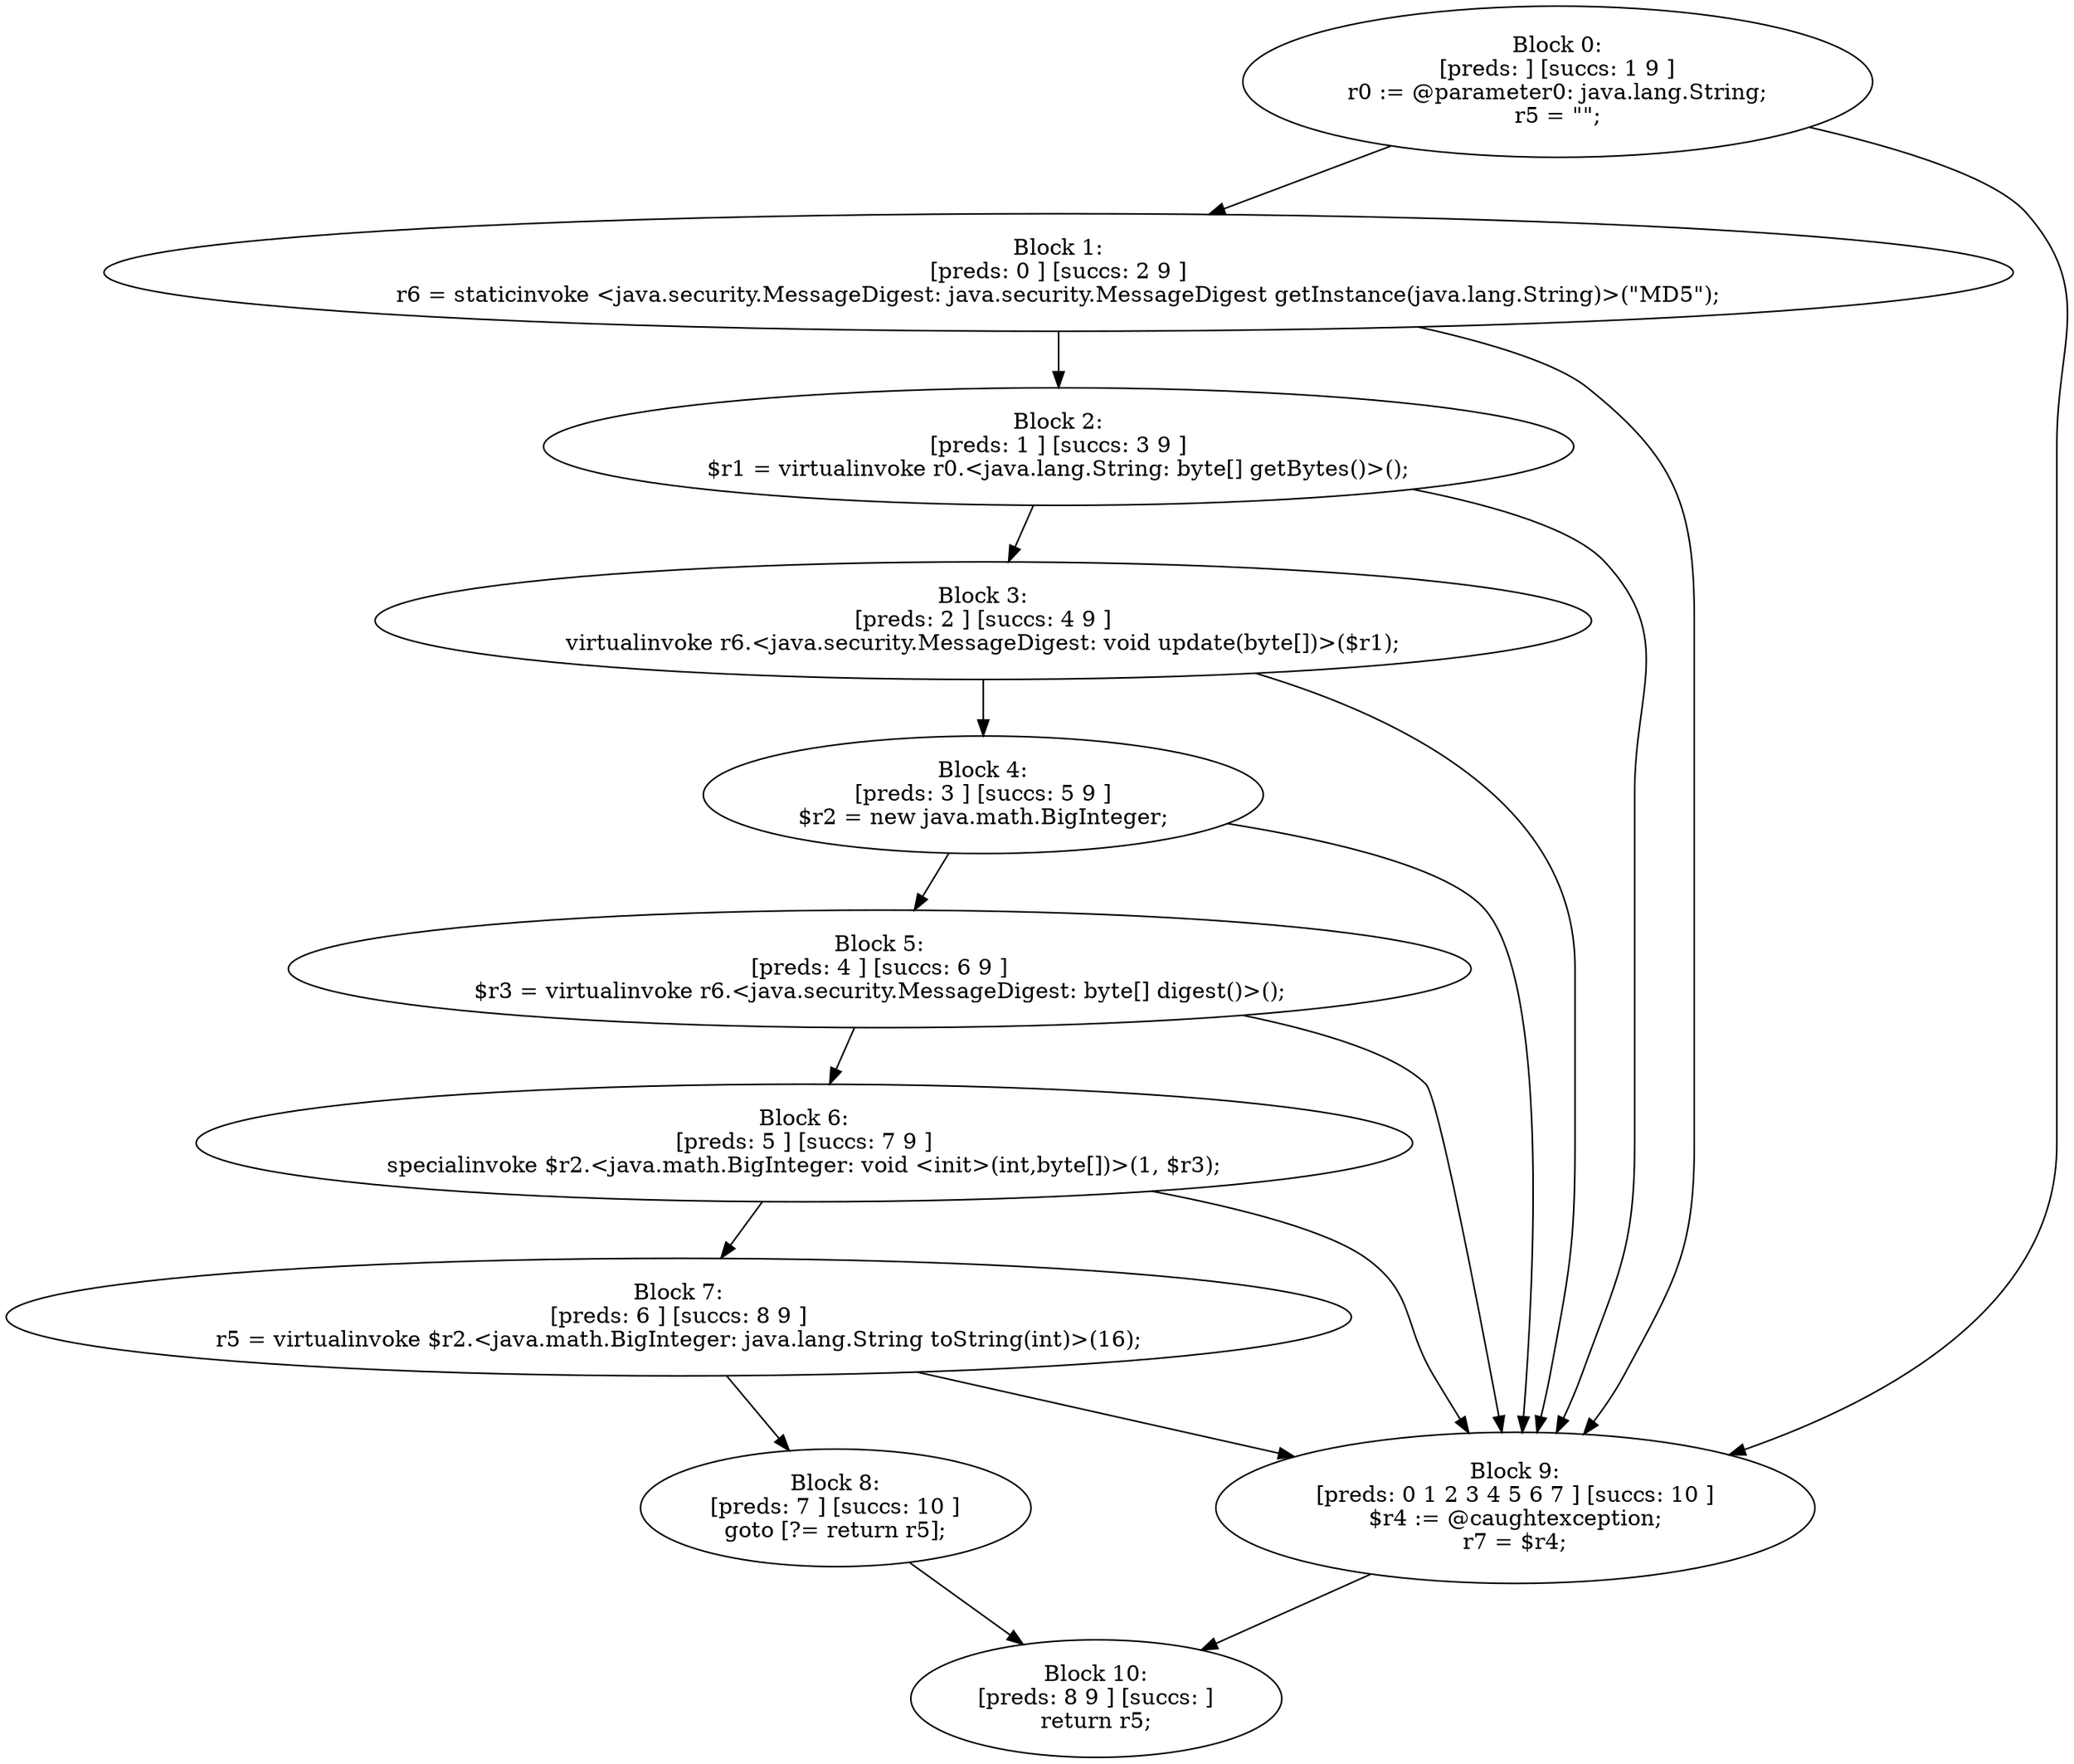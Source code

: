 digraph "unitGraph" {
    "Block 0:
[preds: ] [succs: 1 9 ]
r0 := @parameter0: java.lang.String;
r5 = \"\";
"
    "Block 1:
[preds: 0 ] [succs: 2 9 ]
r6 = staticinvoke <java.security.MessageDigest: java.security.MessageDigest getInstance(java.lang.String)>(\"MD5\");
"
    "Block 2:
[preds: 1 ] [succs: 3 9 ]
$r1 = virtualinvoke r0.<java.lang.String: byte[] getBytes()>();
"
    "Block 3:
[preds: 2 ] [succs: 4 9 ]
virtualinvoke r6.<java.security.MessageDigest: void update(byte[])>($r1);
"
    "Block 4:
[preds: 3 ] [succs: 5 9 ]
$r2 = new java.math.BigInteger;
"
    "Block 5:
[preds: 4 ] [succs: 6 9 ]
$r3 = virtualinvoke r6.<java.security.MessageDigest: byte[] digest()>();
"
    "Block 6:
[preds: 5 ] [succs: 7 9 ]
specialinvoke $r2.<java.math.BigInteger: void <init>(int,byte[])>(1, $r3);
"
    "Block 7:
[preds: 6 ] [succs: 8 9 ]
r5 = virtualinvoke $r2.<java.math.BigInteger: java.lang.String toString(int)>(16);
"
    "Block 8:
[preds: 7 ] [succs: 10 ]
goto [?= return r5];
"
    "Block 9:
[preds: 0 1 2 3 4 5 6 7 ] [succs: 10 ]
$r4 := @caughtexception;
r7 = $r4;
"
    "Block 10:
[preds: 8 9 ] [succs: ]
return r5;
"
    "Block 0:
[preds: ] [succs: 1 9 ]
r0 := @parameter0: java.lang.String;
r5 = \"\";
"->"Block 1:
[preds: 0 ] [succs: 2 9 ]
r6 = staticinvoke <java.security.MessageDigest: java.security.MessageDigest getInstance(java.lang.String)>(\"MD5\");
";
    "Block 0:
[preds: ] [succs: 1 9 ]
r0 := @parameter0: java.lang.String;
r5 = \"\";
"->"Block 9:
[preds: 0 1 2 3 4 5 6 7 ] [succs: 10 ]
$r4 := @caughtexception;
r7 = $r4;
";
    "Block 1:
[preds: 0 ] [succs: 2 9 ]
r6 = staticinvoke <java.security.MessageDigest: java.security.MessageDigest getInstance(java.lang.String)>(\"MD5\");
"->"Block 2:
[preds: 1 ] [succs: 3 9 ]
$r1 = virtualinvoke r0.<java.lang.String: byte[] getBytes()>();
";
    "Block 1:
[preds: 0 ] [succs: 2 9 ]
r6 = staticinvoke <java.security.MessageDigest: java.security.MessageDigest getInstance(java.lang.String)>(\"MD5\");
"->"Block 9:
[preds: 0 1 2 3 4 5 6 7 ] [succs: 10 ]
$r4 := @caughtexception;
r7 = $r4;
";
    "Block 2:
[preds: 1 ] [succs: 3 9 ]
$r1 = virtualinvoke r0.<java.lang.String: byte[] getBytes()>();
"->"Block 3:
[preds: 2 ] [succs: 4 9 ]
virtualinvoke r6.<java.security.MessageDigest: void update(byte[])>($r1);
";
    "Block 2:
[preds: 1 ] [succs: 3 9 ]
$r1 = virtualinvoke r0.<java.lang.String: byte[] getBytes()>();
"->"Block 9:
[preds: 0 1 2 3 4 5 6 7 ] [succs: 10 ]
$r4 := @caughtexception;
r7 = $r4;
";
    "Block 3:
[preds: 2 ] [succs: 4 9 ]
virtualinvoke r6.<java.security.MessageDigest: void update(byte[])>($r1);
"->"Block 4:
[preds: 3 ] [succs: 5 9 ]
$r2 = new java.math.BigInteger;
";
    "Block 3:
[preds: 2 ] [succs: 4 9 ]
virtualinvoke r6.<java.security.MessageDigest: void update(byte[])>($r1);
"->"Block 9:
[preds: 0 1 2 3 4 5 6 7 ] [succs: 10 ]
$r4 := @caughtexception;
r7 = $r4;
";
    "Block 4:
[preds: 3 ] [succs: 5 9 ]
$r2 = new java.math.BigInteger;
"->"Block 5:
[preds: 4 ] [succs: 6 9 ]
$r3 = virtualinvoke r6.<java.security.MessageDigest: byte[] digest()>();
";
    "Block 4:
[preds: 3 ] [succs: 5 9 ]
$r2 = new java.math.BigInteger;
"->"Block 9:
[preds: 0 1 2 3 4 5 6 7 ] [succs: 10 ]
$r4 := @caughtexception;
r7 = $r4;
";
    "Block 5:
[preds: 4 ] [succs: 6 9 ]
$r3 = virtualinvoke r6.<java.security.MessageDigest: byte[] digest()>();
"->"Block 6:
[preds: 5 ] [succs: 7 9 ]
specialinvoke $r2.<java.math.BigInteger: void <init>(int,byte[])>(1, $r3);
";
    "Block 5:
[preds: 4 ] [succs: 6 9 ]
$r3 = virtualinvoke r6.<java.security.MessageDigest: byte[] digest()>();
"->"Block 9:
[preds: 0 1 2 3 4 5 6 7 ] [succs: 10 ]
$r4 := @caughtexception;
r7 = $r4;
";
    "Block 6:
[preds: 5 ] [succs: 7 9 ]
specialinvoke $r2.<java.math.BigInteger: void <init>(int,byte[])>(1, $r3);
"->"Block 7:
[preds: 6 ] [succs: 8 9 ]
r5 = virtualinvoke $r2.<java.math.BigInteger: java.lang.String toString(int)>(16);
";
    "Block 6:
[preds: 5 ] [succs: 7 9 ]
specialinvoke $r2.<java.math.BigInteger: void <init>(int,byte[])>(1, $r3);
"->"Block 9:
[preds: 0 1 2 3 4 5 6 7 ] [succs: 10 ]
$r4 := @caughtexception;
r7 = $r4;
";
    "Block 7:
[preds: 6 ] [succs: 8 9 ]
r5 = virtualinvoke $r2.<java.math.BigInteger: java.lang.String toString(int)>(16);
"->"Block 8:
[preds: 7 ] [succs: 10 ]
goto [?= return r5];
";
    "Block 7:
[preds: 6 ] [succs: 8 9 ]
r5 = virtualinvoke $r2.<java.math.BigInteger: java.lang.String toString(int)>(16);
"->"Block 9:
[preds: 0 1 2 3 4 5 6 7 ] [succs: 10 ]
$r4 := @caughtexception;
r7 = $r4;
";
    "Block 8:
[preds: 7 ] [succs: 10 ]
goto [?= return r5];
"->"Block 10:
[preds: 8 9 ] [succs: ]
return r5;
";
    "Block 9:
[preds: 0 1 2 3 4 5 6 7 ] [succs: 10 ]
$r4 := @caughtexception;
r7 = $r4;
"->"Block 10:
[preds: 8 9 ] [succs: ]
return r5;
";
}
